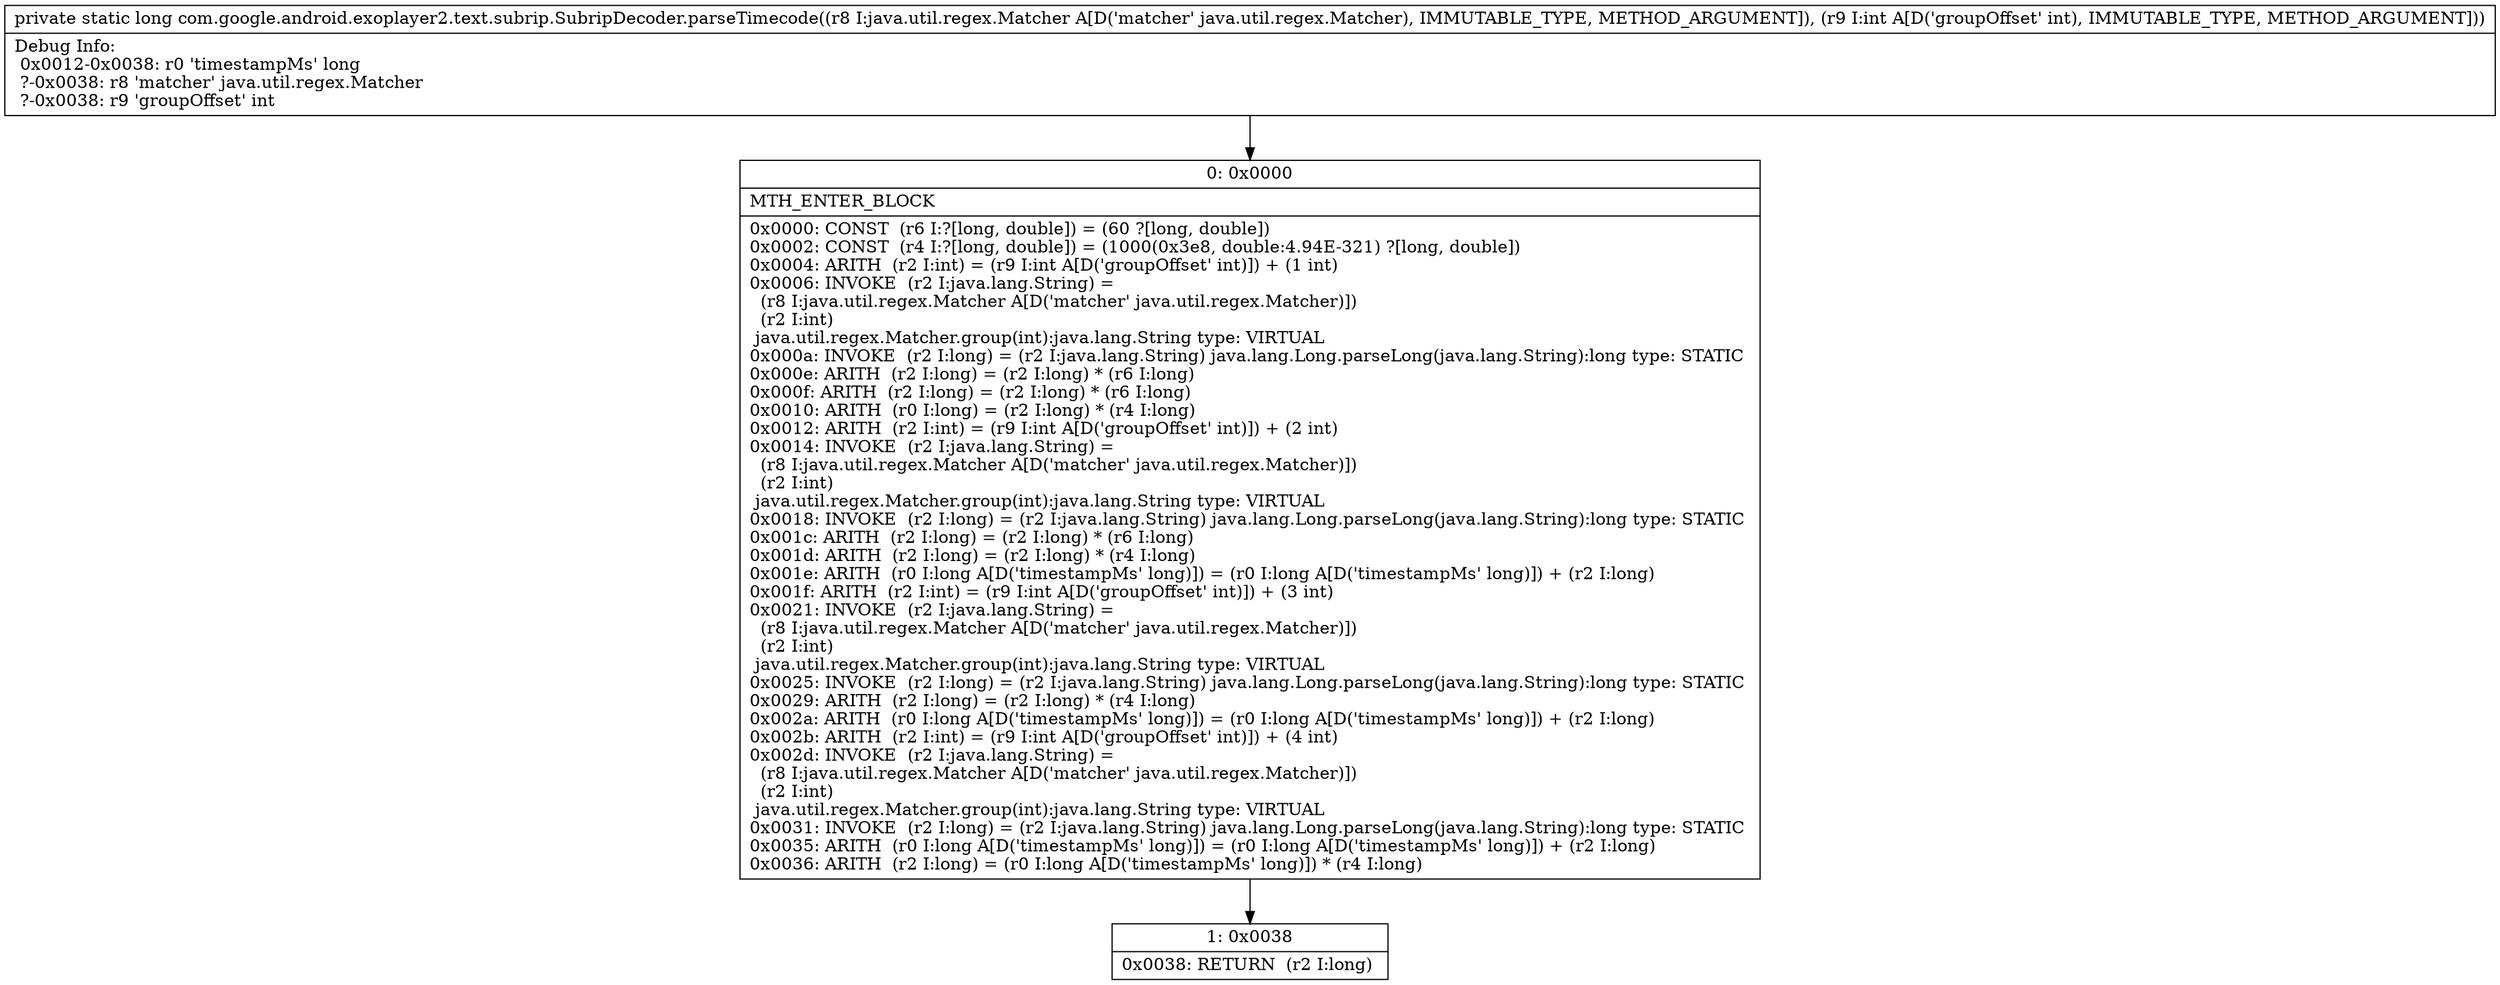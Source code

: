 digraph "CFG forcom.google.android.exoplayer2.text.subrip.SubripDecoder.parseTimecode(Ljava\/util\/regex\/Matcher;I)J" {
Node_0 [shape=record,label="{0\:\ 0x0000|MTH_ENTER_BLOCK\l|0x0000: CONST  (r6 I:?[long, double]) = (60 ?[long, double]) \l0x0002: CONST  (r4 I:?[long, double]) = (1000(0x3e8, double:4.94E\-321) ?[long, double]) \l0x0004: ARITH  (r2 I:int) = (r9 I:int A[D('groupOffset' int)]) + (1 int) \l0x0006: INVOKE  (r2 I:java.lang.String) = \l  (r8 I:java.util.regex.Matcher A[D('matcher' java.util.regex.Matcher)])\l  (r2 I:int)\l java.util.regex.Matcher.group(int):java.lang.String type: VIRTUAL \l0x000a: INVOKE  (r2 I:long) = (r2 I:java.lang.String) java.lang.Long.parseLong(java.lang.String):long type: STATIC \l0x000e: ARITH  (r2 I:long) = (r2 I:long) * (r6 I:long) \l0x000f: ARITH  (r2 I:long) = (r2 I:long) * (r6 I:long) \l0x0010: ARITH  (r0 I:long) = (r2 I:long) * (r4 I:long) \l0x0012: ARITH  (r2 I:int) = (r9 I:int A[D('groupOffset' int)]) + (2 int) \l0x0014: INVOKE  (r2 I:java.lang.String) = \l  (r8 I:java.util.regex.Matcher A[D('matcher' java.util.regex.Matcher)])\l  (r2 I:int)\l java.util.regex.Matcher.group(int):java.lang.String type: VIRTUAL \l0x0018: INVOKE  (r2 I:long) = (r2 I:java.lang.String) java.lang.Long.parseLong(java.lang.String):long type: STATIC \l0x001c: ARITH  (r2 I:long) = (r2 I:long) * (r6 I:long) \l0x001d: ARITH  (r2 I:long) = (r2 I:long) * (r4 I:long) \l0x001e: ARITH  (r0 I:long A[D('timestampMs' long)]) = (r0 I:long A[D('timestampMs' long)]) + (r2 I:long) \l0x001f: ARITH  (r2 I:int) = (r9 I:int A[D('groupOffset' int)]) + (3 int) \l0x0021: INVOKE  (r2 I:java.lang.String) = \l  (r8 I:java.util.regex.Matcher A[D('matcher' java.util.regex.Matcher)])\l  (r2 I:int)\l java.util.regex.Matcher.group(int):java.lang.String type: VIRTUAL \l0x0025: INVOKE  (r2 I:long) = (r2 I:java.lang.String) java.lang.Long.parseLong(java.lang.String):long type: STATIC \l0x0029: ARITH  (r2 I:long) = (r2 I:long) * (r4 I:long) \l0x002a: ARITH  (r0 I:long A[D('timestampMs' long)]) = (r0 I:long A[D('timestampMs' long)]) + (r2 I:long) \l0x002b: ARITH  (r2 I:int) = (r9 I:int A[D('groupOffset' int)]) + (4 int) \l0x002d: INVOKE  (r2 I:java.lang.String) = \l  (r8 I:java.util.regex.Matcher A[D('matcher' java.util.regex.Matcher)])\l  (r2 I:int)\l java.util.regex.Matcher.group(int):java.lang.String type: VIRTUAL \l0x0031: INVOKE  (r2 I:long) = (r2 I:java.lang.String) java.lang.Long.parseLong(java.lang.String):long type: STATIC \l0x0035: ARITH  (r0 I:long A[D('timestampMs' long)]) = (r0 I:long A[D('timestampMs' long)]) + (r2 I:long) \l0x0036: ARITH  (r2 I:long) = (r0 I:long A[D('timestampMs' long)]) * (r4 I:long) \l}"];
Node_1 [shape=record,label="{1\:\ 0x0038|0x0038: RETURN  (r2 I:long) \l}"];
MethodNode[shape=record,label="{private static long com.google.android.exoplayer2.text.subrip.SubripDecoder.parseTimecode((r8 I:java.util.regex.Matcher A[D('matcher' java.util.regex.Matcher), IMMUTABLE_TYPE, METHOD_ARGUMENT]), (r9 I:int A[D('groupOffset' int), IMMUTABLE_TYPE, METHOD_ARGUMENT]))  | Debug Info:\l  0x0012\-0x0038: r0 'timestampMs' long\l  ?\-0x0038: r8 'matcher' java.util.regex.Matcher\l  ?\-0x0038: r9 'groupOffset' int\l}"];
MethodNode -> Node_0;
Node_0 -> Node_1;
}

